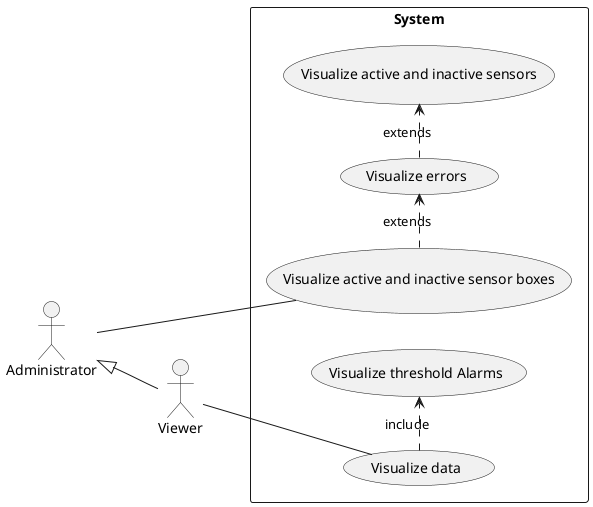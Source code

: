 @startuml
'https://plantuml.com/sequence-diagram

'UCD -------------------------
left to right direction

actor "Administrator" as Administrator

rectangle System as System {
  usecase "Visualize active and inactive sensor boxes" as UC1

  usecase "Visualize errors" as UC2
  usecase "Visualize active and inactive sensors" as UC3

  usecase "Visualize data" as UC12
  usecase "Visualize threshold Alarms" as UC22
}

Administrator -- UC1

(UC1) .> (UC2) : extends
(UC2) .> (UC3) : extends

'UCD2 ------------------------
actor "Viewer" as School

Administrator <|-- School

School -- UC12
(UC12) .> (UC22) : include

@enduml
